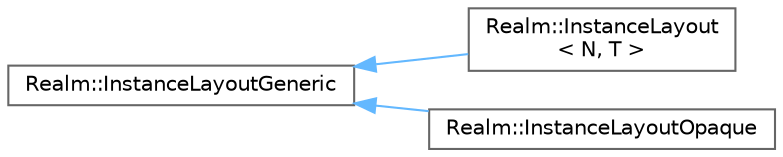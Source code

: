 digraph "Graphical Class Hierarchy"
{
 // LATEX_PDF_SIZE
  bgcolor="transparent";
  edge [fontname=Helvetica,fontsize=10,labelfontname=Helvetica,labelfontsize=10];
  node [fontname=Helvetica,fontsize=10,shape=box,height=0.2,width=0.4];
  rankdir="LR";
  Node0 [id="Node000000",label="Realm::InstanceLayoutGeneric",height=0.2,width=0.4,color="grey40", fillcolor="white", style="filled",URL="$classRealm_1_1InstanceLayoutGeneric.html",tooltip=" "];
  Node0 -> Node1 [id="edge163_Node000000_Node000001",dir="back",color="steelblue1",style="solid",tooltip=" "];
  Node1 [id="Node000001",label="Realm::InstanceLayout\l\< N, T \>",height=0.2,width=0.4,color="grey40", fillcolor="white", style="filled",URL="$classRealm_1_1InstanceLayout.html",tooltip=" "];
  Node0 -> Node2 [id="edge164_Node000000_Node000002",dir="back",color="steelblue1",style="solid",tooltip=" "];
  Node2 [id="Node000002",label="Realm::InstanceLayoutOpaque",height=0.2,width=0.4,color="grey40", fillcolor="white", style="filled",URL="$classRealm_1_1InstanceLayoutOpaque.html",tooltip=" "];
}
